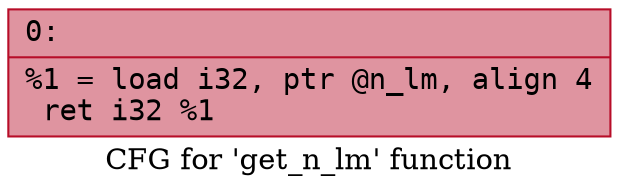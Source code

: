 digraph "CFG for 'get_n_lm' function" {
	label="CFG for 'get_n_lm' function";

	Node0x600002537a70 [shape=record,color="#b70d28ff", style=filled, fillcolor="#b70d2870" fontname="Courier",label="{0:\l|  %1 = load i32, ptr @n_lm, align 4\l  ret i32 %1\l}"];
}
